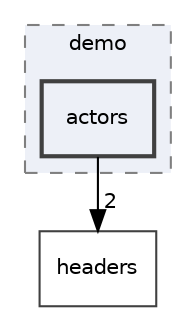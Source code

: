 digraph "games/game/maps/demo/actors"
{
 // LATEX_PDF_SIZE
  edge [fontname="Helvetica",fontsize="10",labelfontname="Helvetica",labelfontsize="10"];
  node [fontname="Helvetica",fontsize="10",shape=record];
  compound=true
  subgraph clusterdir_31b4d8b82f1a985959315aa49dc49d5e {
    graph [ bgcolor="#edf0f7", pencolor="grey50", style="filled,dashed,", label="demo", fontname="Helvetica", fontsize="10", URL="dir_31b4d8b82f1a985959315aa49dc49d5e.html"]
  dir_c1c3f4b99805bae640d34c2bc8320c27 [shape=box, label="actors", style="filled,bold,", fillcolor="#edf0f7", color="grey25", URL="dir_c1c3f4b99805bae640d34c2bc8320c27.html"];
  }
  dir_7f57b1e41c5acd0e859ae5f3a2b075a9 [shape=box, label="headers", style="", fillcolor="#edf0f7", color="grey25", URL="dir_7f57b1e41c5acd0e859ae5f3a2b075a9.html"];
  dir_c1c3f4b99805bae640d34c2bc8320c27->dir_7f57b1e41c5acd0e859ae5f3a2b075a9 [headlabel="2", labeldistance=1.5 headhref="dir_000000_000004.html"];
}
